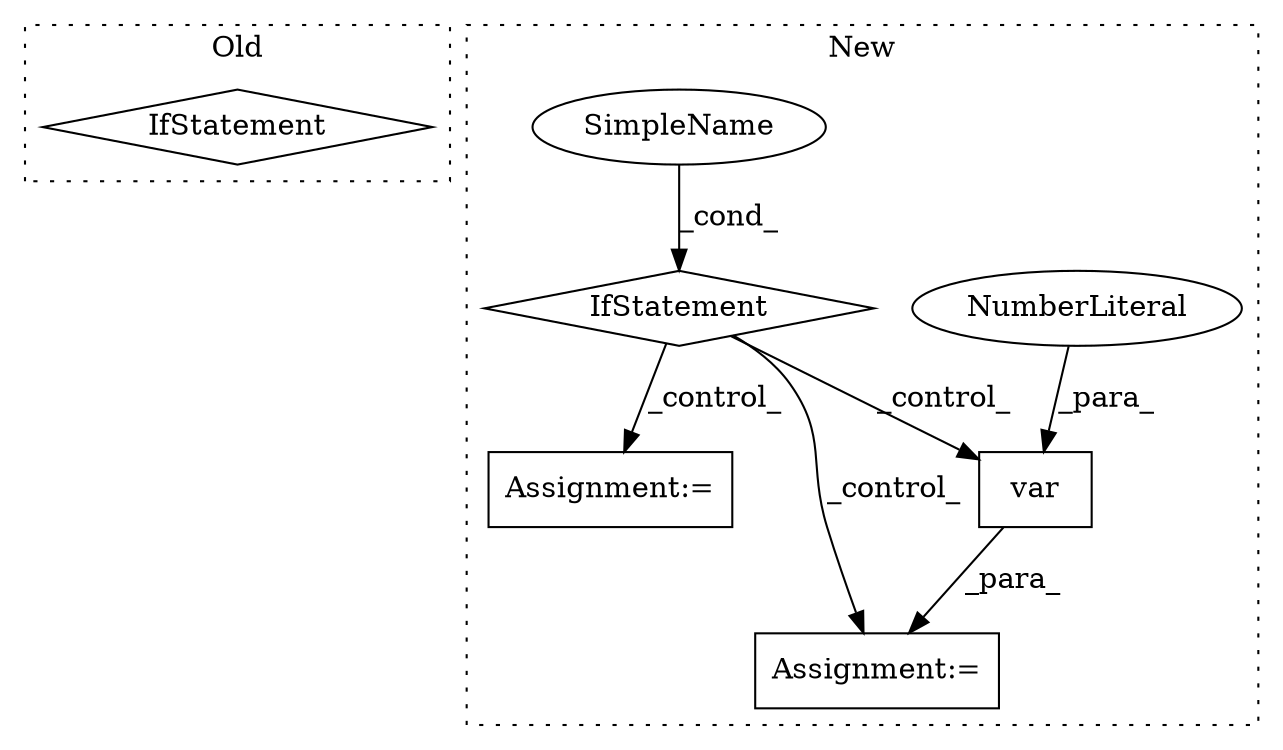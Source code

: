 digraph G {
subgraph cluster0 {
1 [label="IfStatement" a="25" s="375,390" l="4,2" shape="diamond"];
label = "Old";
style="dotted";
}
subgraph cluster1 {
2 [label="var" a="32" s="653,672" l="4,1" shape="box"];
3 [label="IfStatement" a="25" s="321,343" l="4,2" shape="diamond"];
4 [label="NumberLiteral" a="34" s="657" l="1" shape="ellipse"];
5 [label="SimpleName" a="42" s="" l="" shape="ellipse"];
6 [label="Assignment:=" a="7" s="380" l="2" shape="box"];
7 [label="Assignment:=" a="7" s="650" l="1" shape="box"];
label = "New";
style="dotted";
}
2 -> 7 [label="_para_"];
3 -> 7 [label="_control_"];
3 -> 2 [label="_control_"];
3 -> 6 [label="_control_"];
4 -> 2 [label="_para_"];
5 -> 3 [label="_cond_"];
}